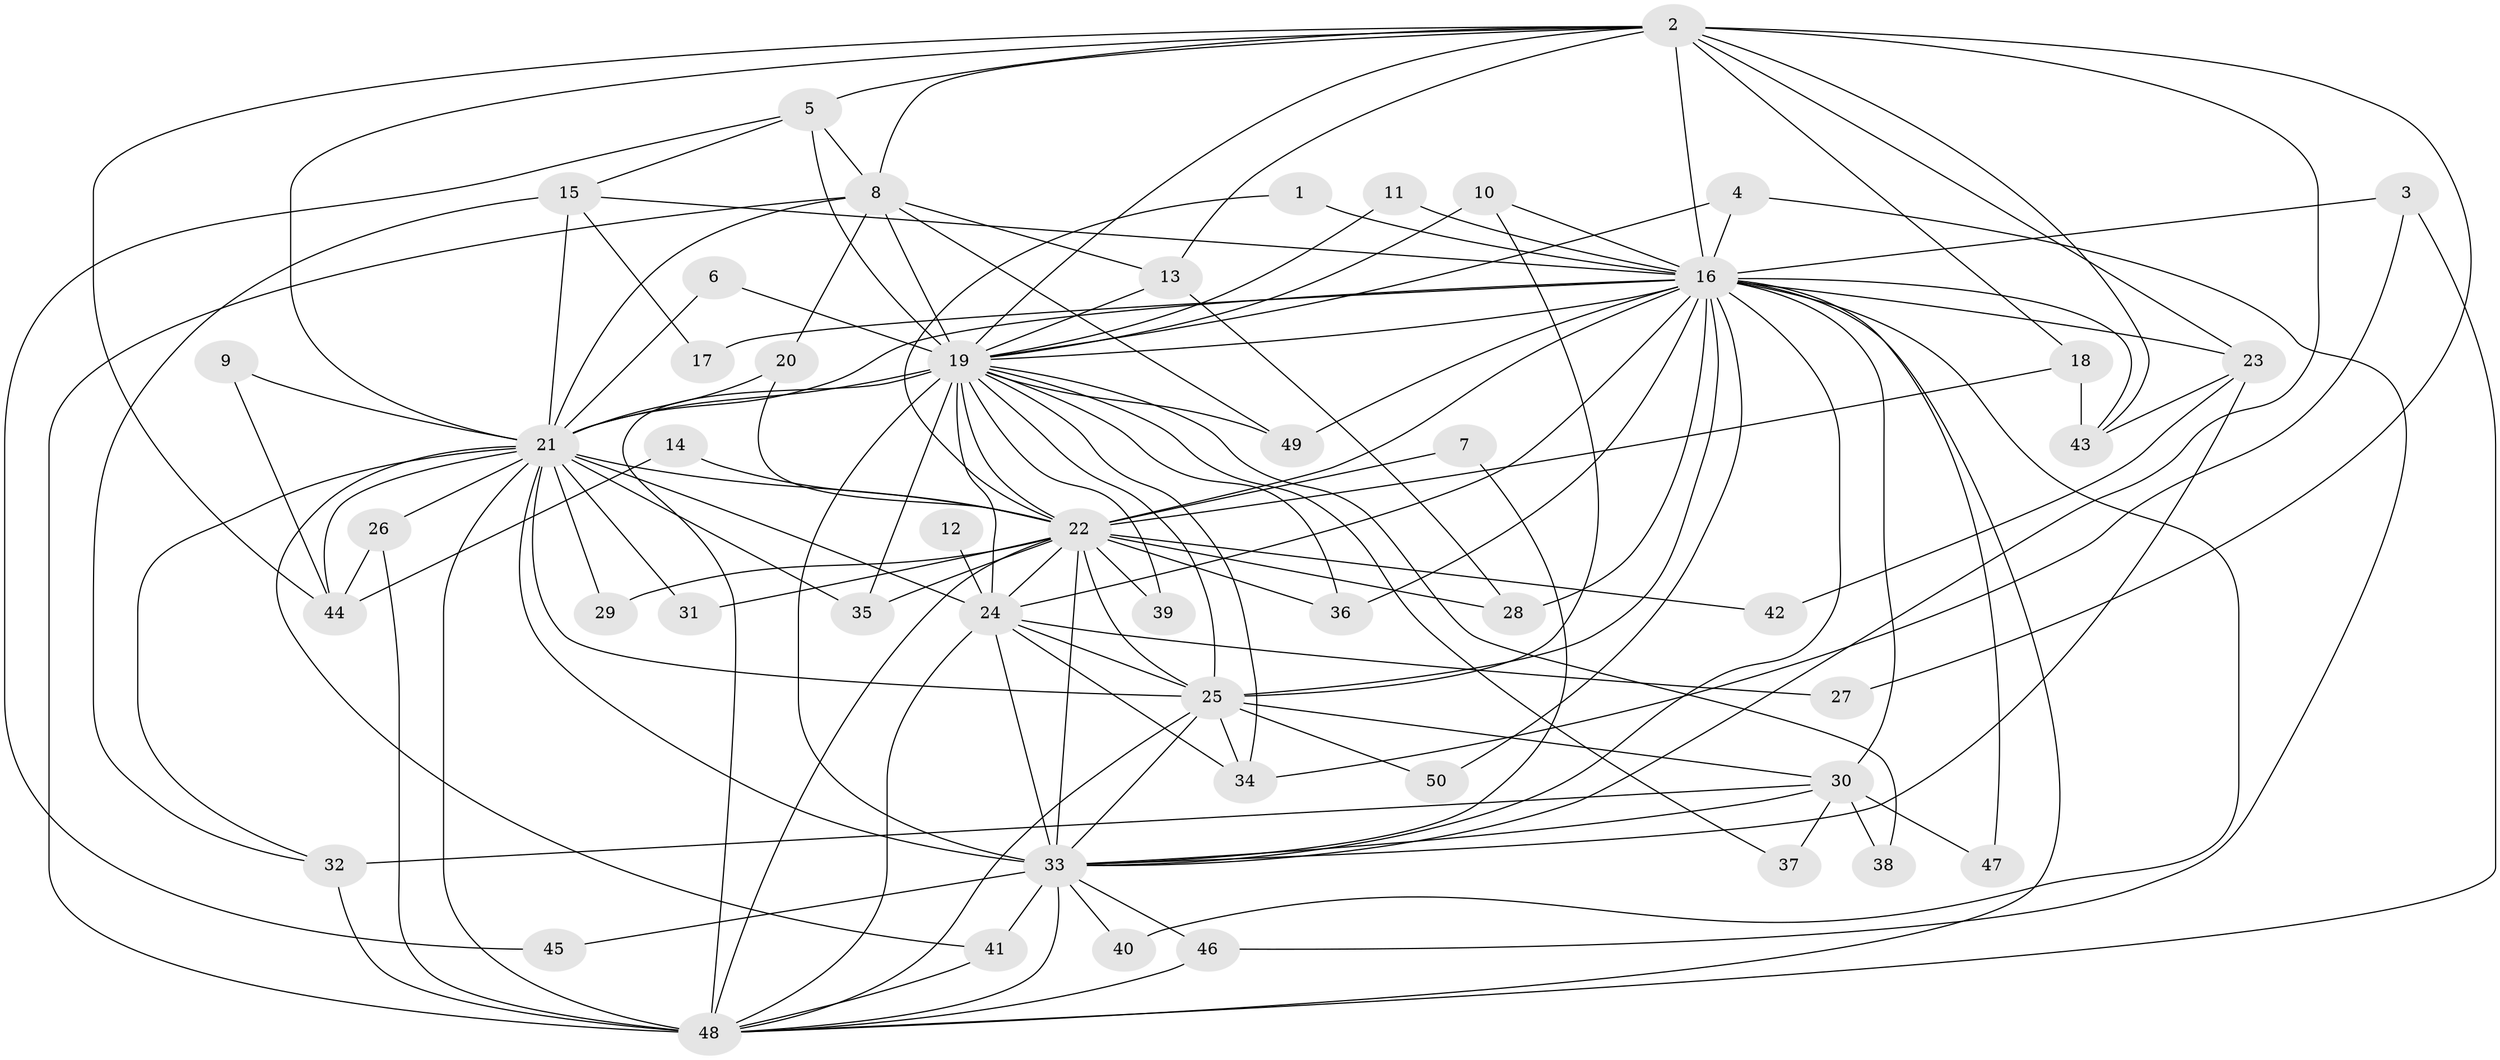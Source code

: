 // original degree distribution, {18: 0.010101010101010102, 30: 0.010101010101010102, 25: 0.020202020202020204, 13: 0.010101010101010102, 16: 0.010101010101010102, 17: 0.010101010101010102, 14: 0.010101010101010102, 15: 0.010101010101010102, 23: 0.010101010101010102, 8: 0.020202020202020204, 2: 0.5151515151515151, 5: 0.050505050505050504, 4: 0.08080808080808081, 3: 0.21212121212121213, 6: 0.020202020202020204}
// Generated by graph-tools (version 1.1) at 2025/49/03/09/25 03:49:43]
// undirected, 50 vertices, 135 edges
graph export_dot {
graph [start="1"]
  node [color=gray90,style=filled];
  1;
  2;
  3;
  4;
  5;
  6;
  7;
  8;
  9;
  10;
  11;
  12;
  13;
  14;
  15;
  16;
  17;
  18;
  19;
  20;
  21;
  22;
  23;
  24;
  25;
  26;
  27;
  28;
  29;
  30;
  31;
  32;
  33;
  34;
  35;
  36;
  37;
  38;
  39;
  40;
  41;
  42;
  43;
  44;
  45;
  46;
  47;
  48;
  49;
  50;
  1 -- 16 [weight=1.0];
  1 -- 22 [weight=1.0];
  2 -- 5 [weight=1.0];
  2 -- 8 [weight=1.0];
  2 -- 13 [weight=1.0];
  2 -- 16 [weight=1.0];
  2 -- 18 [weight=1.0];
  2 -- 19 [weight=1.0];
  2 -- 21 [weight=1.0];
  2 -- 23 [weight=2.0];
  2 -- 27 [weight=1.0];
  2 -- 33 [weight=1.0];
  2 -- 43 [weight=1.0];
  2 -- 44 [weight=1.0];
  3 -- 16 [weight=1.0];
  3 -- 34 [weight=1.0];
  3 -- 48 [weight=1.0];
  4 -- 16 [weight=1.0];
  4 -- 19 [weight=1.0];
  4 -- 46 [weight=1.0];
  5 -- 8 [weight=1.0];
  5 -- 15 [weight=1.0];
  5 -- 19 [weight=1.0];
  5 -- 45 [weight=1.0];
  6 -- 19 [weight=1.0];
  6 -- 21 [weight=1.0];
  7 -- 22 [weight=1.0];
  7 -- 33 [weight=1.0];
  8 -- 13 [weight=1.0];
  8 -- 19 [weight=1.0];
  8 -- 20 [weight=1.0];
  8 -- 21 [weight=1.0];
  8 -- 48 [weight=1.0];
  8 -- 49 [weight=1.0];
  9 -- 21 [weight=1.0];
  9 -- 44 [weight=1.0];
  10 -- 16 [weight=1.0];
  10 -- 19 [weight=1.0];
  10 -- 25 [weight=1.0];
  11 -- 16 [weight=1.0];
  11 -- 19 [weight=1.0];
  12 -- 24 [weight=1.0];
  13 -- 19 [weight=1.0];
  13 -- 28 [weight=1.0];
  14 -- 22 [weight=1.0];
  14 -- 44 [weight=1.0];
  15 -- 16 [weight=1.0];
  15 -- 17 [weight=1.0];
  15 -- 21 [weight=2.0];
  15 -- 32 [weight=1.0];
  16 -- 17 [weight=1.0];
  16 -- 19 [weight=2.0];
  16 -- 21 [weight=2.0];
  16 -- 22 [weight=1.0];
  16 -- 23 [weight=1.0];
  16 -- 24 [weight=1.0];
  16 -- 25 [weight=3.0];
  16 -- 28 [weight=1.0];
  16 -- 30 [weight=2.0];
  16 -- 33 [weight=2.0];
  16 -- 36 [weight=1.0];
  16 -- 40 [weight=1.0];
  16 -- 43 [weight=1.0];
  16 -- 47 [weight=1.0];
  16 -- 48 [weight=1.0];
  16 -- 49 [weight=1.0];
  16 -- 50 [weight=1.0];
  18 -- 22 [weight=1.0];
  18 -- 43 [weight=1.0];
  19 -- 21 [weight=5.0];
  19 -- 22 [weight=2.0];
  19 -- 24 [weight=2.0];
  19 -- 25 [weight=2.0];
  19 -- 33 [weight=5.0];
  19 -- 34 [weight=1.0];
  19 -- 35 [weight=1.0];
  19 -- 36 [weight=1.0];
  19 -- 37 [weight=1.0];
  19 -- 38 [weight=1.0];
  19 -- 39 [weight=2.0];
  19 -- 48 [weight=2.0];
  19 -- 49 [weight=1.0];
  20 -- 21 [weight=1.0];
  20 -- 22 [weight=1.0];
  21 -- 22 [weight=2.0];
  21 -- 24 [weight=4.0];
  21 -- 25 [weight=3.0];
  21 -- 26 [weight=2.0];
  21 -- 29 [weight=2.0];
  21 -- 31 [weight=1.0];
  21 -- 32 [weight=1.0];
  21 -- 33 [weight=2.0];
  21 -- 35 [weight=1.0];
  21 -- 41 [weight=1.0];
  21 -- 44 [weight=1.0];
  21 -- 48 [weight=2.0];
  22 -- 24 [weight=1.0];
  22 -- 25 [weight=2.0];
  22 -- 28 [weight=2.0];
  22 -- 29 [weight=1.0];
  22 -- 31 [weight=1.0];
  22 -- 33 [weight=1.0];
  22 -- 35 [weight=1.0];
  22 -- 36 [weight=1.0];
  22 -- 39 [weight=1.0];
  22 -- 42 [weight=1.0];
  22 -- 48 [weight=1.0];
  23 -- 33 [weight=1.0];
  23 -- 42 [weight=1.0];
  23 -- 43 [weight=1.0];
  24 -- 25 [weight=1.0];
  24 -- 27 [weight=1.0];
  24 -- 33 [weight=1.0];
  24 -- 34 [weight=1.0];
  24 -- 48 [weight=1.0];
  25 -- 30 [weight=1.0];
  25 -- 33 [weight=1.0];
  25 -- 34 [weight=1.0];
  25 -- 48 [weight=1.0];
  25 -- 50 [weight=1.0];
  26 -- 44 [weight=1.0];
  26 -- 48 [weight=1.0];
  30 -- 32 [weight=1.0];
  30 -- 33 [weight=1.0];
  30 -- 37 [weight=1.0];
  30 -- 38 [weight=1.0];
  30 -- 47 [weight=1.0];
  32 -- 48 [weight=2.0];
  33 -- 40 [weight=1.0];
  33 -- 41 [weight=1.0];
  33 -- 45 [weight=1.0];
  33 -- 46 [weight=1.0];
  33 -- 48 [weight=1.0];
  41 -- 48 [weight=1.0];
  46 -- 48 [weight=1.0];
}
